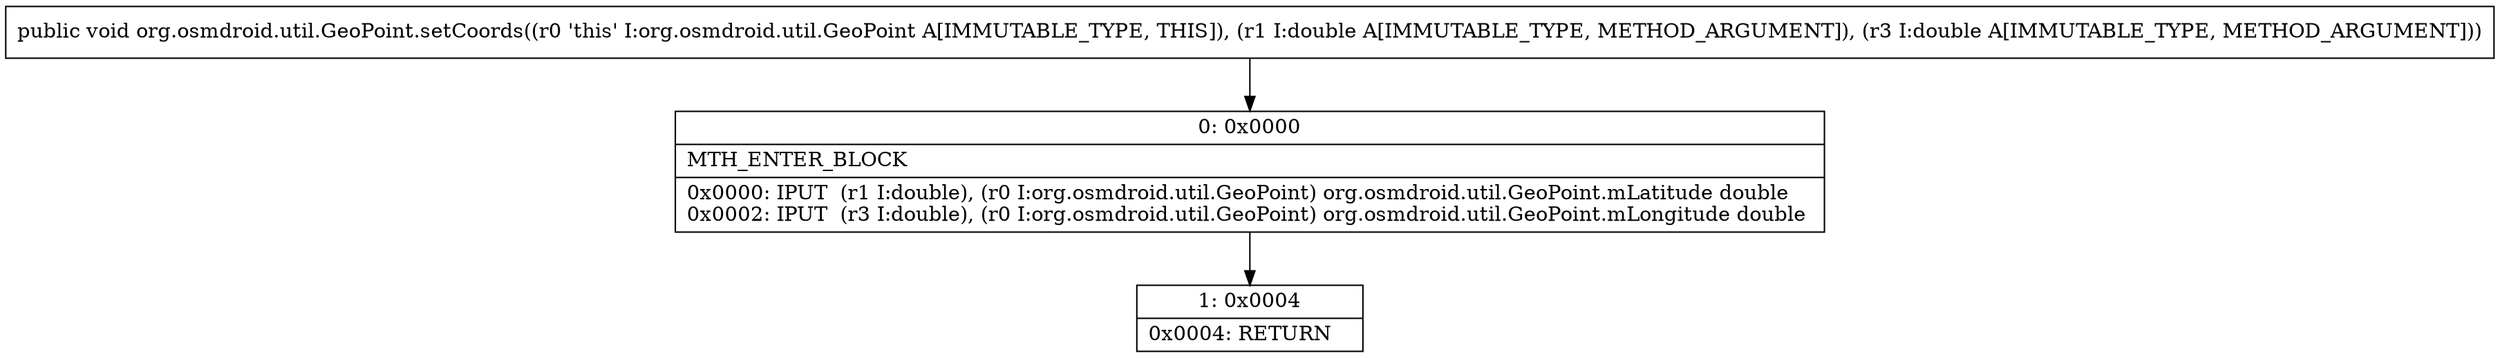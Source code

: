 digraph "CFG fororg.osmdroid.util.GeoPoint.setCoords(DD)V" {
Node_0 [shape=record,label="{0\:\ 0x0000|MTH_ENTER_BLOCK\l|0x0000: IPUT  (r1 I:double), (r0 I:org.osmdroid.util.GeoPoint) org.osmdroid.util.GeoPoint.mLatitude double \l0x0002: IPUT  (r3 I:double), (r0 I:org.osmdroid.util.GeoPoint) org.osmdroid.util.GeoPoint.mLongitude double \l}"];
Node_1 [shape=record,label="{1\:\ 0x0004|0x0004: RETURN   \l}"];
MethodNode[shape=record,label="{public void org.osmdroid.util.GeoPoint.setCoords((r0 'this' I:org.osmdroid.util.GeoPoint A[IMMUTABLE_TYPE, THIS]), (r1 I:double A[IMMUTABLE_TYPE, METHOD_ARGUMENT]), (r3 I:double A[IMMUTABLE_TYPE, METHOD_ARGUMENT])) }"];
MethodNode -> Node_0;
Node_0 -> Node_1;
}

